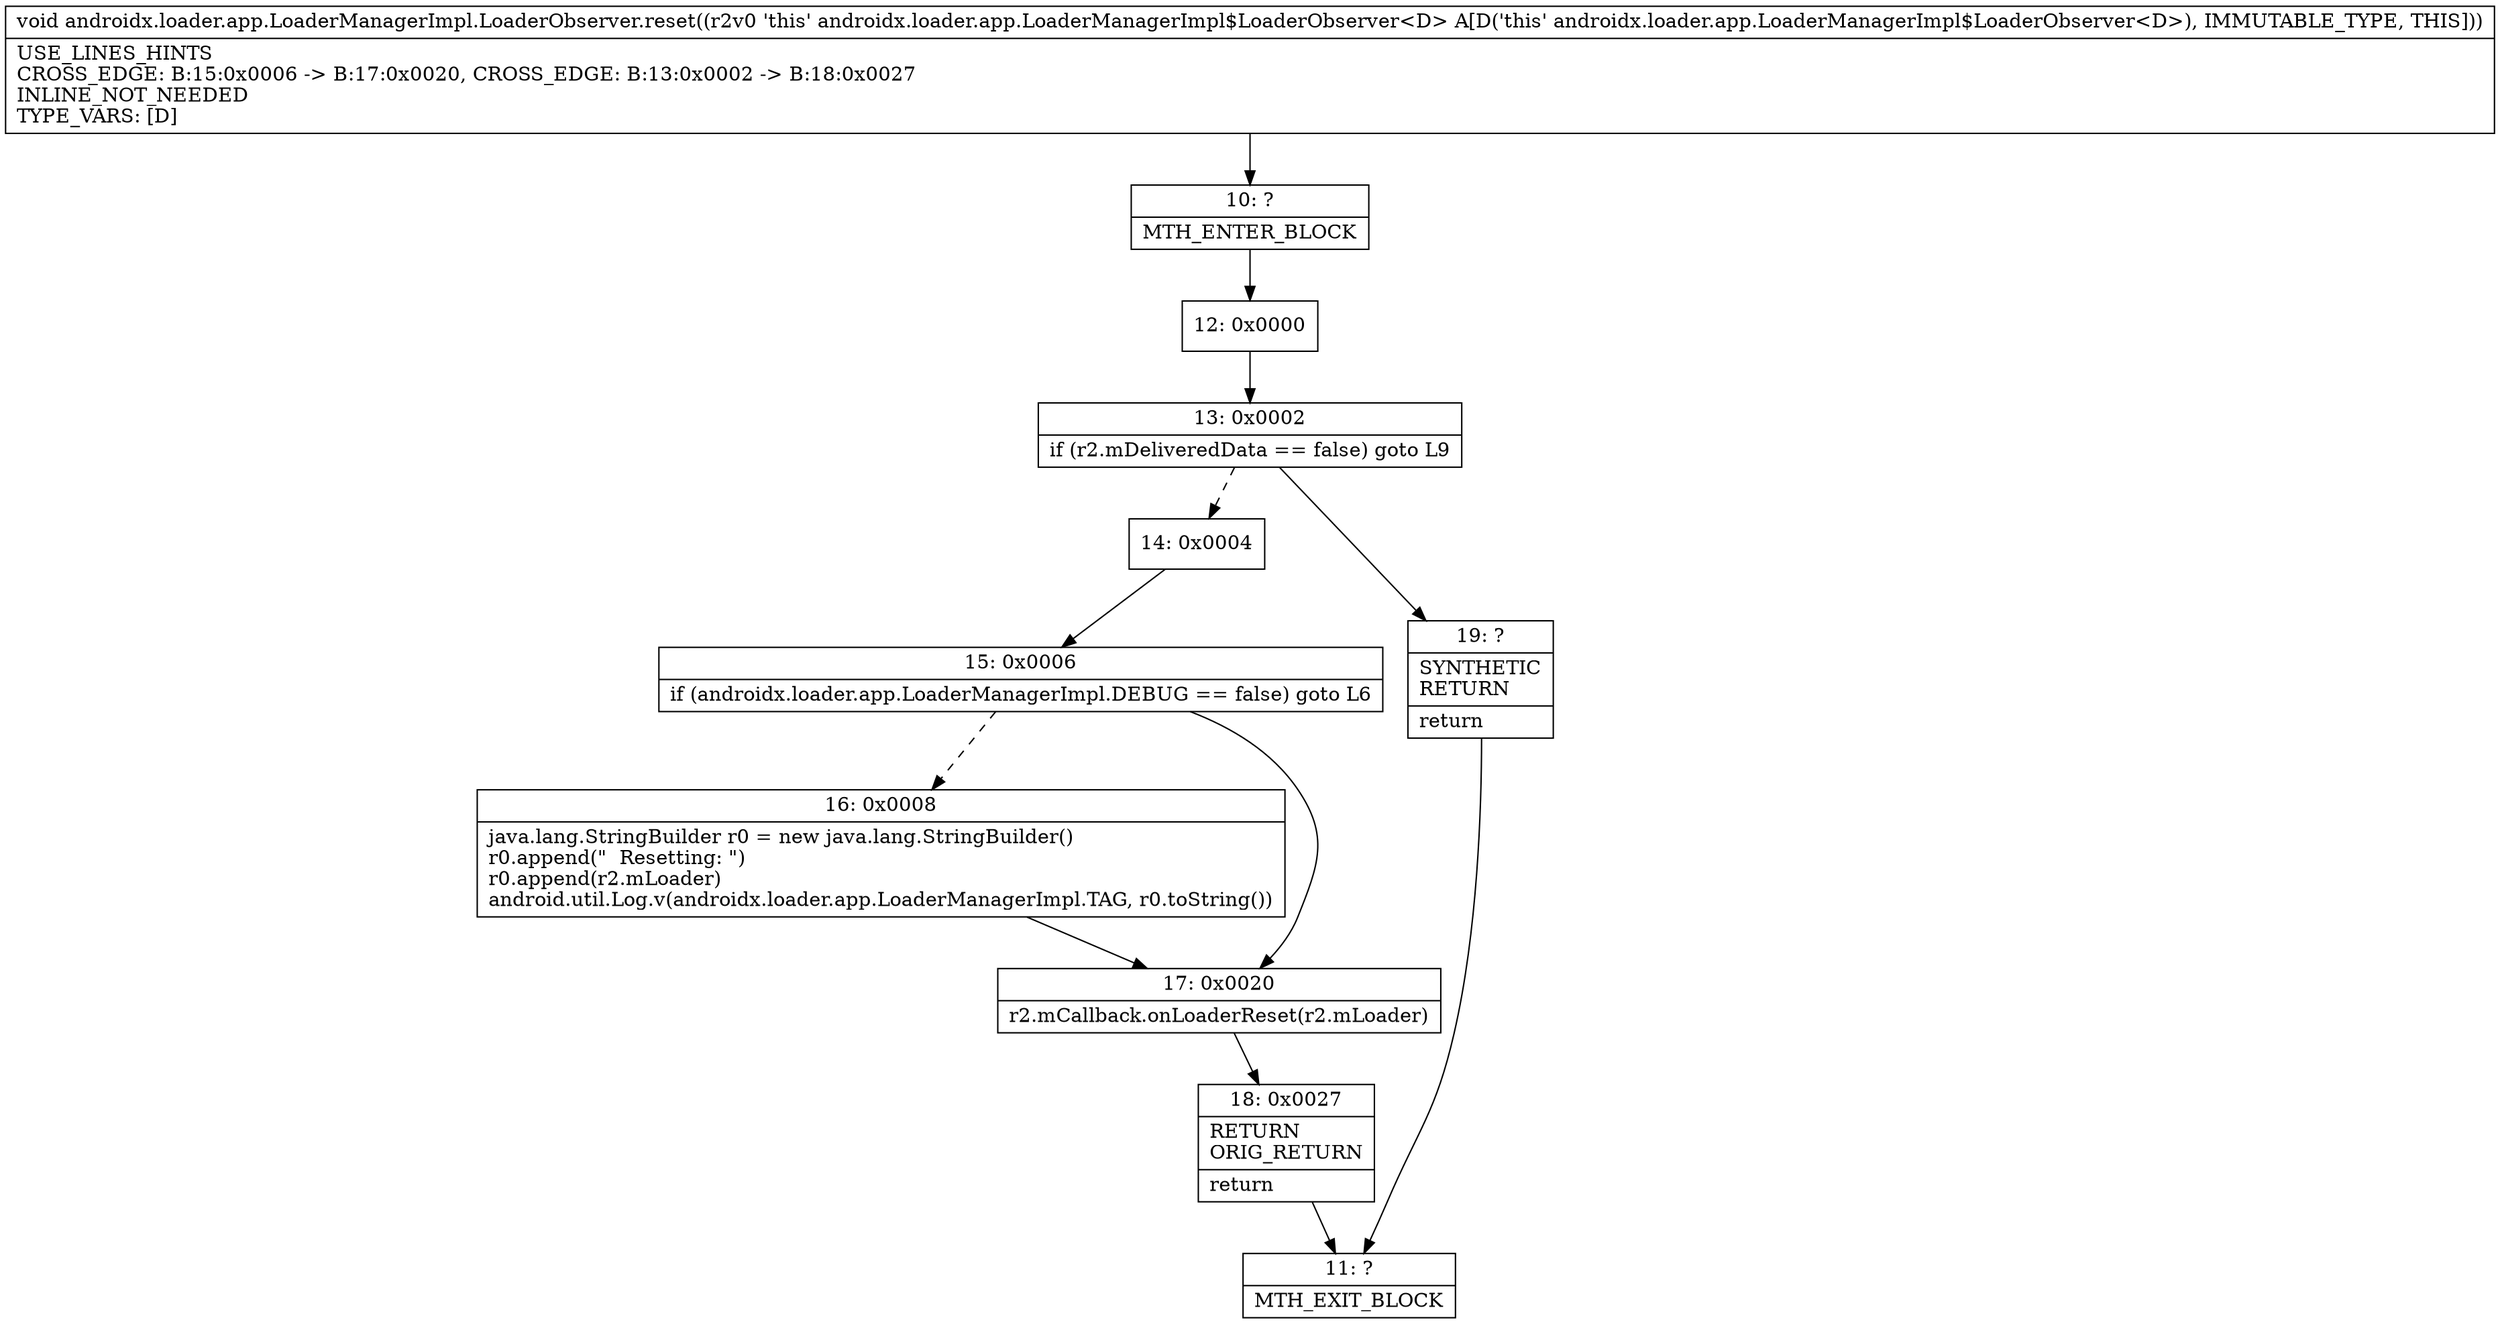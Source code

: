 digraph "CFG forandroidx.loader.app.LoaderManagerImpl.LoaderObserver.reset()V" {
Node_10 [shape=record,label="{10\:\ ?|MTH_ENTER_BLOCK\l}"];
Node_12 [shape=record,label="{12\:\ 0x0000}"];
Node_13 [shape=record,label="{13\:\ 0x0002|if (r2.mDeliveredData == false) goto L9\l}"];
Node_14 [shape=record,label="{14\:\ 0x0004}"];
Node_15 [shape=record,label="{15\:\ 0x0006|if (androidx.loader.app.LoaderManagerImpl.DEBUG == false) goto L6\l}"];
Node_16 [shape=record,label="{16\:\ 0x0008|java.lang.StringBuilder r0 = new java.lang.StringBuilder()\lr0.append(\"  Resetting: \")\lr0.append(r2.mLoader)\landroid.util.Log.v(androidx.loader.app.LoaderManagerImpl.TAG, r0.toString())\l}"];
Node_17 [shape=record,label="{17\:\ 0x0020|r2.mCallback.onLoaderReset(r2.mLoader)\l}"];
Node_18 [shape=record,label="{18\:\ 0x0027|RETURN\lORIG_RETURN\l|return\l}"];
Node_11 [shape=record,label="{11\:\ ?|MTH_EXIT_BLOCK\l}"];
Node_19 [shape=record,label="{19\:\ ?|SYNTHETIC\lRETURN\l|return\l}"];
MethodNode[shape=record,label="{void androidx.loader.app.LoaderManagerImpl.LoaderObserver.reset((r2v0 'this' androidx.loader.app.LoaderManagerImpl$LoaderObserver\<D\> A[D('this' androidx.loader.app.LoaderManagerImpl$LoaderObserver\<D\>), IMMUTABLE_TYPE, THIS]))  | USE_LINES_HINTS\lCROSS_EDGE: B:15:0x0006 \-\> B:17:0x0020, CROSS_EDGE: B:13:0x0002 \-\> B:18:0x0027\lINLINE_NOT_NEEDED\lTYPE_VARS: [D]\l}"];
MethodNode -> Node_10;Node_10 -> Node_12;
Node_12 -> Node_13;
Node_13 -> Node_14[style=dashed];
Node_13 -> Node_19;
Node_14 -> Node_15;
Node_15 -> Node_16[style=dashed];
Node_15 -> Node_17;
Node_16 -> Node_17;
Node_17 -> Node_18;
Node_18 -> Node_11;
Node_19 -> Node_11;
}

